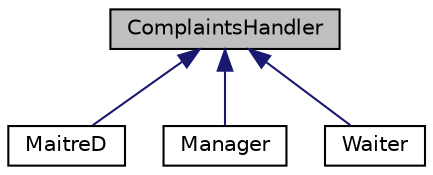 digraph "ComplaintsHandler"
{
 // LATEX_PDF_SIZE
  edge [fontname="Helvetica",fontsize="10",labelfontname="Helvetica",labelfontsize="10"];
  node [fontname="Helvetica",fontsize="10",shape=record];
  Node1 [label="ComplaintsHandler",height=0.2,width=0.4,color="black", fillcolor="grey75", style="filled", fontcolor="black",tooltip="Base class for ComplaintsHandlers responsible for handling customer complaints."];
  Node1 -> Node2 [dir="back",color="midnightblue",fontsize="10",style="solid",fontname="Helvetica"];
  Node2 [label="MaitreD",height=0.2,width=0.4,color="black", fillcolor="white", style="filled",URL="$classMaitreD.html",tooltip=" "];
  Node1 -> Node3 [dir="back",color="midnightblue",fontsize="10",style="solid",fontname="Helvetica"];
  Node3 [label="Manager",height=0.2,width=0.4,color="black", fillcolor="white", style="filled",URL="$classManager.html",tooltip="One of the handler responsible for handling customer complaints."];
  Node1 -> Node4 [dir="back",color="midnightblue",fontsize="10",style="solid",fontname="Helvetica"];
  Node4 [label="Waiter",height=0.2,width=0.4,color="black", fillcolor="white", style="filled",URL="$classWaiter.html",tooltip="One of the handler responsible for handling customer complaints."];
}
